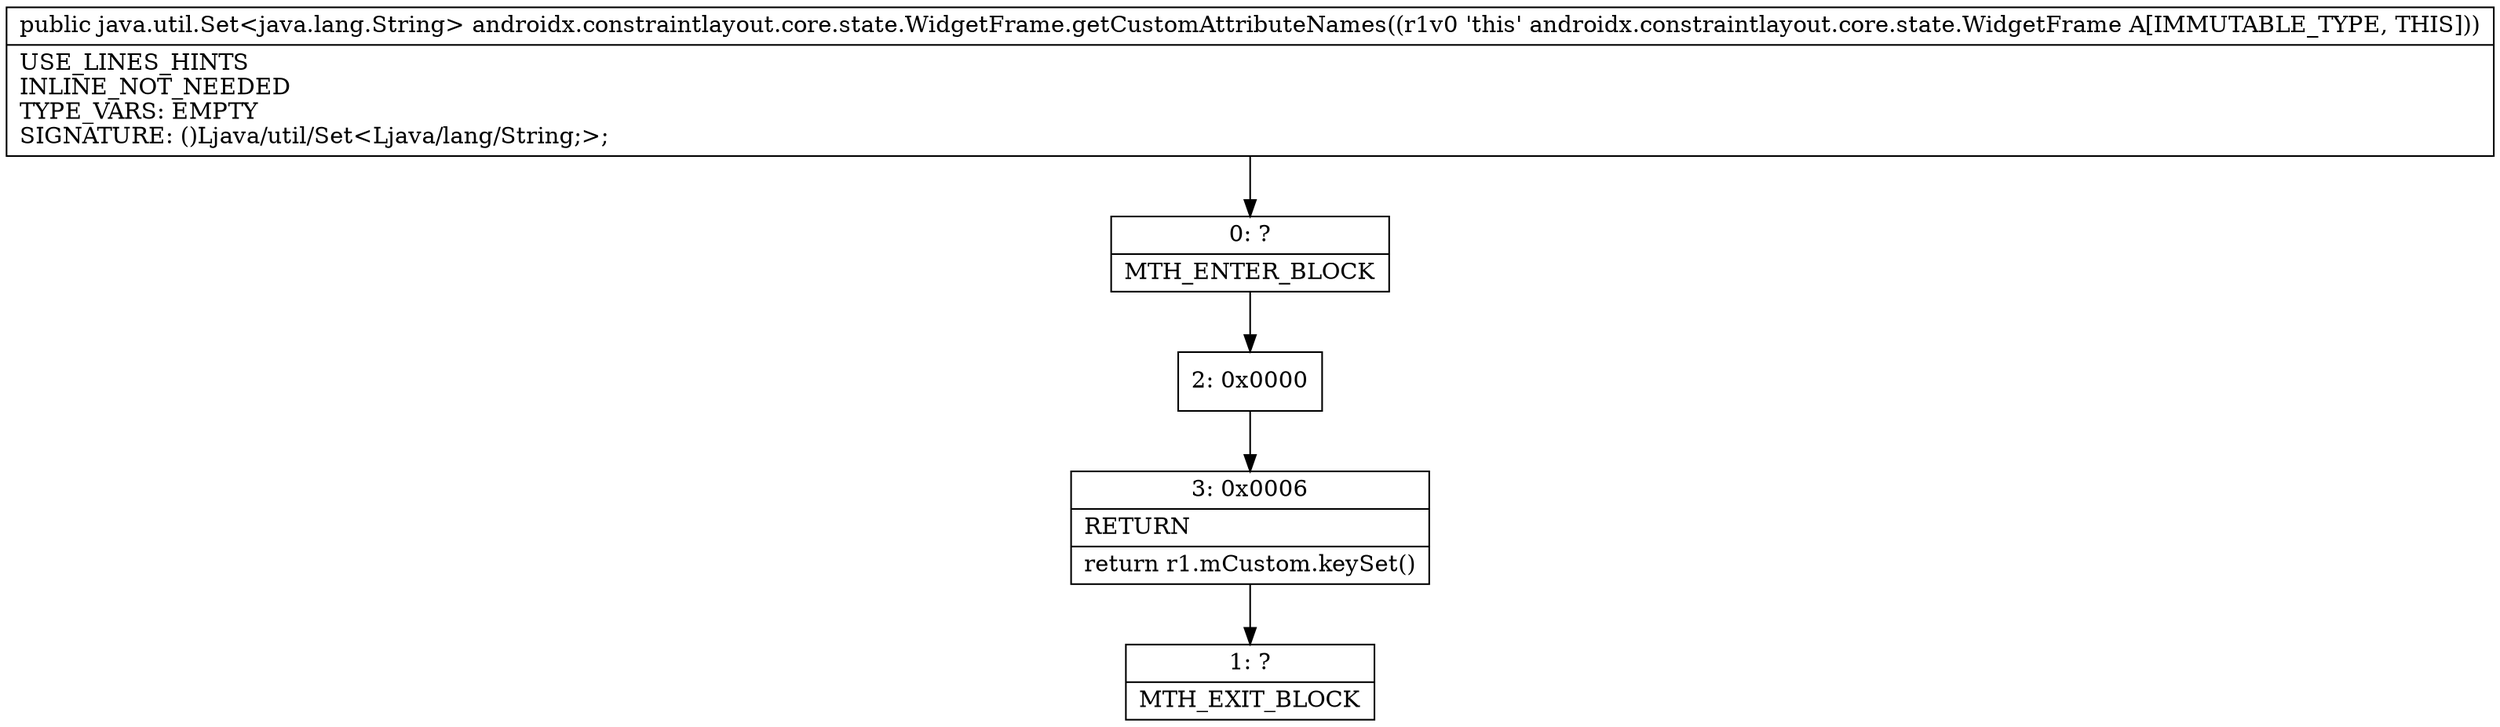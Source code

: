 digraph "CFG forandroidx.constraintlayout.core.state.WidgetFrame.getCustomAttributeNames()Ljava\/util\/Set;" {
Node_0 [shape=record,label="{0\:\ ?|MTH_ENTER_BLOCK\l}"];
Node_2 [shape=record,label="{2\:\ 0x0000}"];
Node_3 [shape=record,label="{3\:\ 0x0006|RETURN\l|return r1.mCustom.keySet()\l}"];
Node_1 [shape=record,label="{1\:\ ?|MTH_EXIT_BLOCK\l}"];
MethodNode[shape=record,label="{public java.util.Set\<java.lang.String\> androidx.constraintlayout.core.state.WidgetFrame.getCustomAttributeNames((r1v0 'this' androidx.constraintlayout.core.state.WidgetFrame A[IMMUTABLE_TYPE, THIS]))  | USE_LINES_HINTS\lINLINE_NOT_NEEDED\lTYPE_VARS: EMPTY\lSIGNATURE: ()Ljava\/util\/Set\<Ljava\/lang\/String;\>;\l}"];
MethodNode -> Node_0;Node_0 -> Node_2;
Node_2 -> Node_3;
Node_3 -> Node_1;
}

